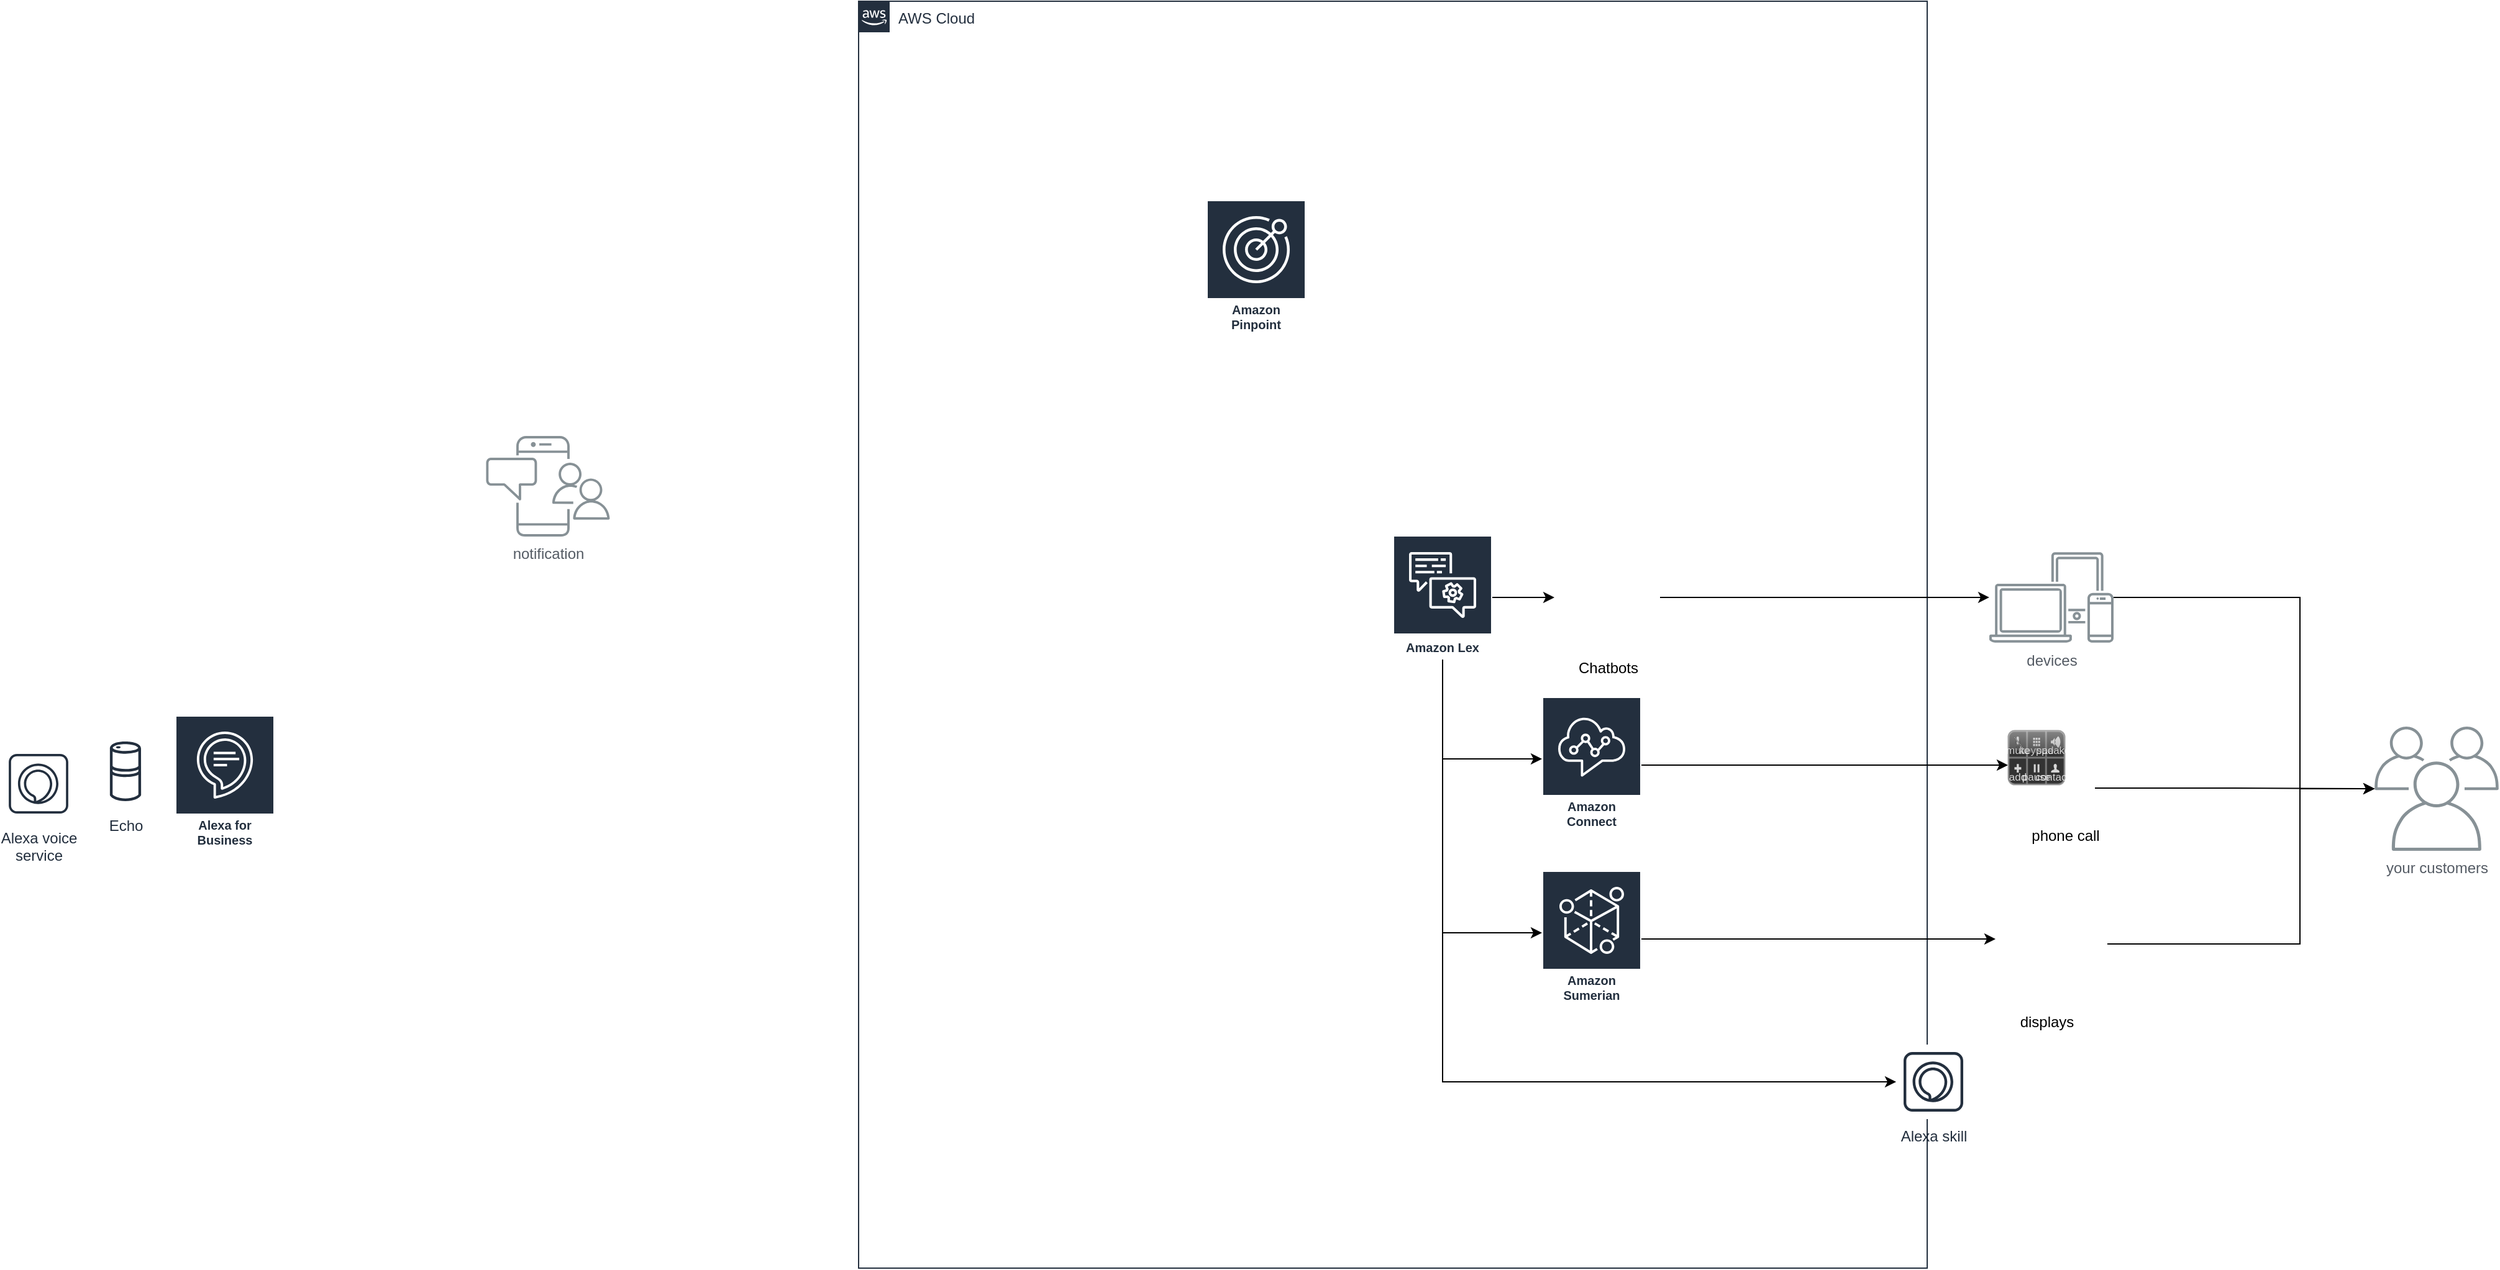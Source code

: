 <mxfile version="10.6.7" type="github"><diagram id="-aMo5f1z0sB-jl-REzhq" name="Page-1"><mxGraphModel dx="3768" dy="1148" grid="1" gridSize="10" guides="1" tooltips="1" connect="1" arrows="1" fold="1" page="1" pageScale="1" pageWidth="850" pageHeight="1100" math="0" shadow="0"><root><mxCell id="0"/><mxCell id="1" parent="0"/><mxCell id="tBMgNqVavnwIs27Ay6d1-1" value="notification" style="outlineConnect=0;gradientColor=none;fontColor=#545B64;strokeColor=none;fillColor=#879196;dashed=0;verticalLabelPosition=bottom;verticalAlign=top;align=center;html=1;fontSize=12;fontStyle=0;aspect=fixed;shape=mxgraph.aws4.illustration_notification;pointerEvents=1" vertex="1" parent="1"><mxGeometry x="10" y="520" width="100" height="81" as="geometry"/></mxCell><mxCell id="tBMgNqVavnwIs27Ay6d1-40" style="edgeStyle=orthogonalEdgeStyle;rounded=0;orthogonalLoop=1;jettySize=auto;html=1;" edge="1" parent="1" source="tBMgNqVavnwIs27Ay6d1-2" target="tBMgNqVavnwIs27Ay6d1-19"><mxGeometry relative="1" as="geometry"><Array as="points"><mxPoint x="1470" y="650"/><mxPoint x="1470" y="804"/></Array></mxGeometry></mxCell><mxCell id="tBMgNqVavnwIs27Ay6d1-2" value="devices" style="outlineConnect=0;gradientColor=none;fontColor=#545B64;strokeColor=none;fillColor=#879196;dashed=0;verticalLabelPosition=bottom;verticalAlign=top;align=center;html=1;fontSize=12;fontStyle=0;aspect=fixed;shape=mxgraph.aws4.illustration_devices;pointerEvents=1" vertex="1" parent="1"><mxGeometry x="1220" y="613.5" width="100" height="73" as="geometry"/></mxCell><mxCell id="tBMgNqVavnwIs27Ay6d1-3" value="AWS Cloud" style="points=[[0,0],[0.25,0],[0.5,0],[0.75,0],[1,0],[1,0.25],[1,0.5],[1,0.75],[1,1],[0.75,1],[0.5,1],[0.25,1],[0,1],[0,0.75],[0,0.5],[0,0.25]];outlineConnect=0;gradientColor=none;html=1;whiteSpace=wrap;fontSize=12;fontStyle=0;shape=mxgraph.aws4.group;grIcon=mxgraph.aws4.group_aws_cloud_alt;strokeColor=#232F3E;fillColor=none;verticalAlign=top;align=left;spacingLeft=30;fontColor=#232F3E;dashed=0;" vertex="1" parent="1"><mxGeometry x="310" y="170" width="860" height="1020" as="geometry"/></mxCell><mxCell id="tBMgNqVavnwIs27Ay6d1-7" value="Amazon Pinpoint" style="outlineConnect=0;fontColor=#232F3E;gradientColor=none;strokeColor=#ffffff;fillColor=#232F3E;dashed=0;verticalLabelPosition=middle;verticalAlign=bottom;align=center;html=1;whiteSpace=wrap;fontSize=10;fontStyle=1;spacing=3;shape=mxgraph.aws4.productIcon;prIcon=mxgraph.aws4.pinpoint;" vertex="1" parent="1"><mxGeometry x="590" y="330" width="80" height="110" as="geometry"/></mxCell><mxCell id="tBMgNqVavnwIs27Ay6d1-21" style="edgeStyle=orthogonalEdgeStyle;rounded=0;orthogonalLoop=1;jettySize=auto;html=1;" edge="1" parent="1" source="tBMgNqVavnwIs27Ay6d1-9" target="tBMgNqVavnwIs27Ay6d1-18"><mxGeometry relative="1" as="geometry"/></mxCell><mxCell id="tBMgNqVavnwIs27Ay6d1-22" style="edgeStyle=orthogonalEdgeStyle;rounded=0;orthogonalLoop=1;jettySize=auto;html=1;" edge="1" parent="1" source="tBMgNqVavnwIs27Ay6d1-9" target="tBMgNqVavnwIs27Ay6d1-15"><mxGeometry relative="1" as="geometry"><Array as="points"><mxPoint x="780" y="780"/></Array></mxGeometry></mxCell><mxCell id="tBMgNqVavnwIs27Ay6d1-23" style="edgeStyle=orthogonalEdgeStyle;rounded=0;orthogonalLoop=1;jettySize=auto;html=1;" edge="1" parent="1" source="tBMgNqVavnwIs27Ay6d1-9" target="tBMgNqVavnwIs27Ay6d1-16"><mxGeometry relative="1" as="geometry"><Array as="points"><mxPoint x="780" y="920"/></Array></mxGeometry></mxCell><mxCell id="tBMgNqVavnwIs27Ay6d1-24" style="edgeStyle=orthogonalEdgeStyle;rounded=0;orthogonalLoop=1;jettySize=auto;html=1;" edge="1" parent="1" source="tBMgNqVavnwIs27Ay6d1-9" target="tBMgNqVavnwIs27Ay6d1-13"><mxGeometry relative="1" as="geometry"><Array as="points"><mxPoint x="780" y="1040"/></Array></mxGeometry></mxCell><mxCell id="tBMgNqVavnwIs27Ay6d1-9" value="Amazon Lex" style="outlineConnect=0;fontColor=#232F3E;gradientColor=none;strokeColor=#ffffff;fillColor=#232F3E;dashed=0;verticalLabelPosition=middle;verticalAlign=bottom;align=center;html=1;whiteSpace=wrap;fontSize=10;fontStyle=1;spacing=3;shape=mxgraph.aws4.productIcon;prIcon=mxgraph.aws4.lex;" vertex="1" parent="1"><mxGeometry x="740" y="600" width="80" height="100" as="geometry"/></mxCell><mxCell id="tBMgNqVavnwIs27Ay6d1-10" value="Alexa for Business" style="outlineConnect=0;fontColor=#232F3E;gradientColor=none;strokeColor=#ffffff;fillColor=#232F3E;dashed=0;verticalLabelPosition=middle;verticalAlign=bottom;align=center;html=1;whiteSpace=wrap;fontSize=10;fontStyle=1;spacing=3;shape=mxgraph.aws4.productIcon;prIcon=mxgraph.aws4.alexa_for_business;" vertex="1" parent="1"><mxGeometry x="-240" y="745" width="80" height="110" as="geometry"/></mxCell><mxCell id="tBMgNqVavnwIs27Ay6d1-12" value="Alexa voice&#xA;service" style="outlineConnect=0;fontColor=#232F3E;gradientColor=none;strokeColor=#232F3E;fillColor=#ffffff;dashed=0;verticalLabelPosition=bottom;verticalAlign=top;align=center;html=1;fontSize=12;fontStyle=0;aspect=fixed;shape=mxgraph.aws4.resourceIcon;resIcon=mxgraph.aws4.alexa_voice_service;" vertex="1" parent="1"><mxGeometry x="-380" y="770" width="60" height="60" as="geometry"/></mxCell><mxCell id="tBMgNqVavnwIs27Ay6d1-13" value="Alexa skill" style="outlineConnect=0;fontColor=#232F3E;gradientColor=none;strokeColor=#232F3E;fillColor=#ffffff;dashed=0;verticalLabelPosition=bottom;verticalAlign=top;align=center;html=1;fontSize=12;fontStyle=0;aspect=fixed;shape=mxgraph.aws4.resourceIcon;resIcon=mxgraph.aws4.alexa_skill;" vertex="1" parent="1"><mxGeometry x="1145" y="1010" width="60" height="60" as="geometry"/></mxCell><mxCell id="tBMgNqVavnwIs27Ay6d1-14" value="Echo" style="outlineConnect=0;fontColor=#232F3E;gradientColor=none;strokeColor=#232F3E;fillColor=#ffffff;dashed=0;verticalLabelPosition=bottom;verticalAlign=top;align=center;html=1;fontSize=12;fontStyle=0;aspect=fixed;shape=mxgraph.aws4.resourceIcon;resIcon=mxgraph.aws4.echo;" vertex="1" parent="1"><mxGeometry x="-310" y="760" width="60" height="60" as="geometry"/></mxCell><mxCell id="tBMgNqVavnwIs27Ay6d1-29" style="edgeStyle=orthogonalEdgeStyle;rounded=0;orthogonalLoop=1;jettySize=auto;html=1;entryX=-0.011;entryY=0.64;entryDx=0;entryDy=0;entryPerimeter=0;" edge="1" parent="1" source="tBMgNqVavnwIs27Ay6d1-15" target="tBMgNqVavnwIs27Ay6d1-25"><mxGeometry relative="1" as="geometry"/></mxCell><mxCell id="tBMgNqVavnwIs27Ay6d1-15" value="Amazon Connect" style="outlineConnect=0;fontColor=#232F3E;gradientColor=none;strokeColor=#ffffff;fillColor=#232F3E;dashed=0;verticalLabelPosition=middle;verticalAlign=bottom;align=center;html=1;whiteSpace=wrap;fontSize=10;fontStyle=1;spacing=3;shape=mxgraph.aws4.productIcon;prIcon=mxgraph.aws4.connect;" vertex="1" parent="1"><mxGeometry x="860" y="730" width="80" height="110" as="geometry"/></mxCell><mxCell id="tBMgNqVavnwIs27Ay6d1-34" style="edgeStyle=orthogonalEdgeStyle;rounded=0;orthogonalLoop=1;jettySize=auto;html=1;" edge="1" parent="1" source="tBMgNqVavnwIs27Ay6d1-16"><mxGeometry relative="1" as="geometry"><mxPoint x="1225" y="925" as="targetPoint"/></mxGeometry></mxCell><mxCell id="tBMgNqVavnwIs27Ay6d1-16" value="Amazon Sumerian" style="outlineConnect=0;fontColor=#232F3E;gradientColor=none;strokeColor=#ffffff;fillColor=#232F3E;dashed=0;verticalLabelPosition=middle;verticalAlign=bottom;align=center;html=1;whiteSpace=wrap;fontSize=10;fontStyle=1;spacing=3;shape=mxgraph.aws4.productIcon;prIcon=mxgraph.aws4.sumerian;" vertex="1" parent="1"><mxGeometry x="860" y="870" width="80" height="110" as="geometry"/></mxCell><mxCell id="tBMgNqVavnwIs27Ay6d1-30" style="edgeStyle=orthogonalEdgeStyle;rounded=0;orthogonalLoop=1;jettySize=auto;html=1;" edge="1" parent="1" source="tBMgNqVavnwIs27Ay6d1-18" target="tBMgNqVavnwIs27Ay6d1-2"><mxGeometry relative="1" as="geometry"/></mxCell><mxCell id="tBMgNqVavnwIs27Ay6d1-18" value="Chatbots" style="shape=image;html=1;verticalAlign=top;verticalLabelPosition=bottom;labelBackgroundColor=#ffffff;imageAspect=0;aspect=fixed;image=https://cdn3.iconfinder.com/data/icons/digital-banking-solid-fast-transfer/512/customer_live_chat_service-128.png" vertex="1" parent="1"><mxGeometry x="870" y="607.5" width="85" height="85" as="geometry"/></mxCell><mxCell id="tBMgNqVavnwIs27Ay6d1-19" value="your customers" style="outlineConnect=0;gradientColor=none;fontColor=#545B64;strokeColor=none;fillColor=#879196;dashed=0;verticalLabelPosition=bottom;verticalAlign=top;align=center;html=1;fontSize=12;fontStyle=0;aspect=fixed;shape=mxgraph.aws4.illustration_users;pointerEvents=1" vertex="1" parent="1"><mxGeometry x="1530" y="754" width="100" height="100" as="geometry"/></mxCell><mxCell id="tBMgNqVavnwIs27Ay6d1-28" value="" style="group" vertex="1" connectable="0" parent="1"><mxGeometry x="1235.5" y="757.5" width="69.5" height="70.5" as="geometry"/></mxCell><mxCell id="tBMgNqVavnwIs27Ay6d1-25" value="" style="verticalLabelPosition=bottom;verticalAlign=top;html=1;shadow=0;dashed=0;strokeWidth=1;shape=mxgraph.ios.iCallDialog;" vertex="1" parent="tBMgNqVavnwIs27Ay6d1-28"><mxGeometry width="45" height="43" as="geometry"/></mxCell><mxCell id="tBMgNqVavnwIs27Ay6d1-27" value="phone call" style="shape=image;html=1;verticalAlign=top;verticalLabelPosition=bottom;labelBackgroundColor=#ffffff;imageAspect=0;aspect=fixed;image=https://cdn4.iconfinder.com/data/icons/mayssam/512/phone-128.png" vertex="1" parent="tBMgNqVavnwIs27Ay6d1-28"><mxGeometry x="20.5" y="21.5" width="49" height="49" as="geometry"/></mxCell><mxCell id="tBMgNqVavnwIs27Ay6d1-38" style="edgeStyle=orthogonalEdgeStyle;rounded=0;orthogonalLoop=1;jettySize=auto;html=1;" edge="1" parent="1" source="tBMgNqVavnwIs27Ay6d1-37" target="tBMgNqVavnwIs27Ay6d1-19"><mxGeometry relative="1" as="geometry"><Array as="points"><mxPoint x="1470" y="929"/><mxPoint x="1470" y="804"/></Array></mxGeometry></mxCell><mxCell id="tBMgNqVavnwIs27Ay6d1-37" value="displays" style="shape=image;html=1;verticalAlign=top;verticalLabelPosition=bottom;labelBackgroundColor=#ffffff;imageAspect=0;aspect=fixed;image=https://cdn4.iconfinder.com/data/icons/ionicons/512/icon-ios7-monitor-outline-128.png" vertex="1" parent="1"><mxGeometry x="1217" y="880" width="98" height="98" as="geometry"/></mxCell><mxCell id="tBMgNqVavnwIs27Ay6d1-39" style="edgeStyle=orthogonalEdgeStyle;rounded=0;orthogonalLoop=1;jettySize=auto;html=1;" edge="1" parent="1" source="tBMgNqVavnwIs27Ay6d1-27" target="tBMgNqVavnwIs27Ay6d1-19"><mxGeometry relative="1" as="geometry"/></mxCell></root></mxGraphModel></diagram></mxfile>